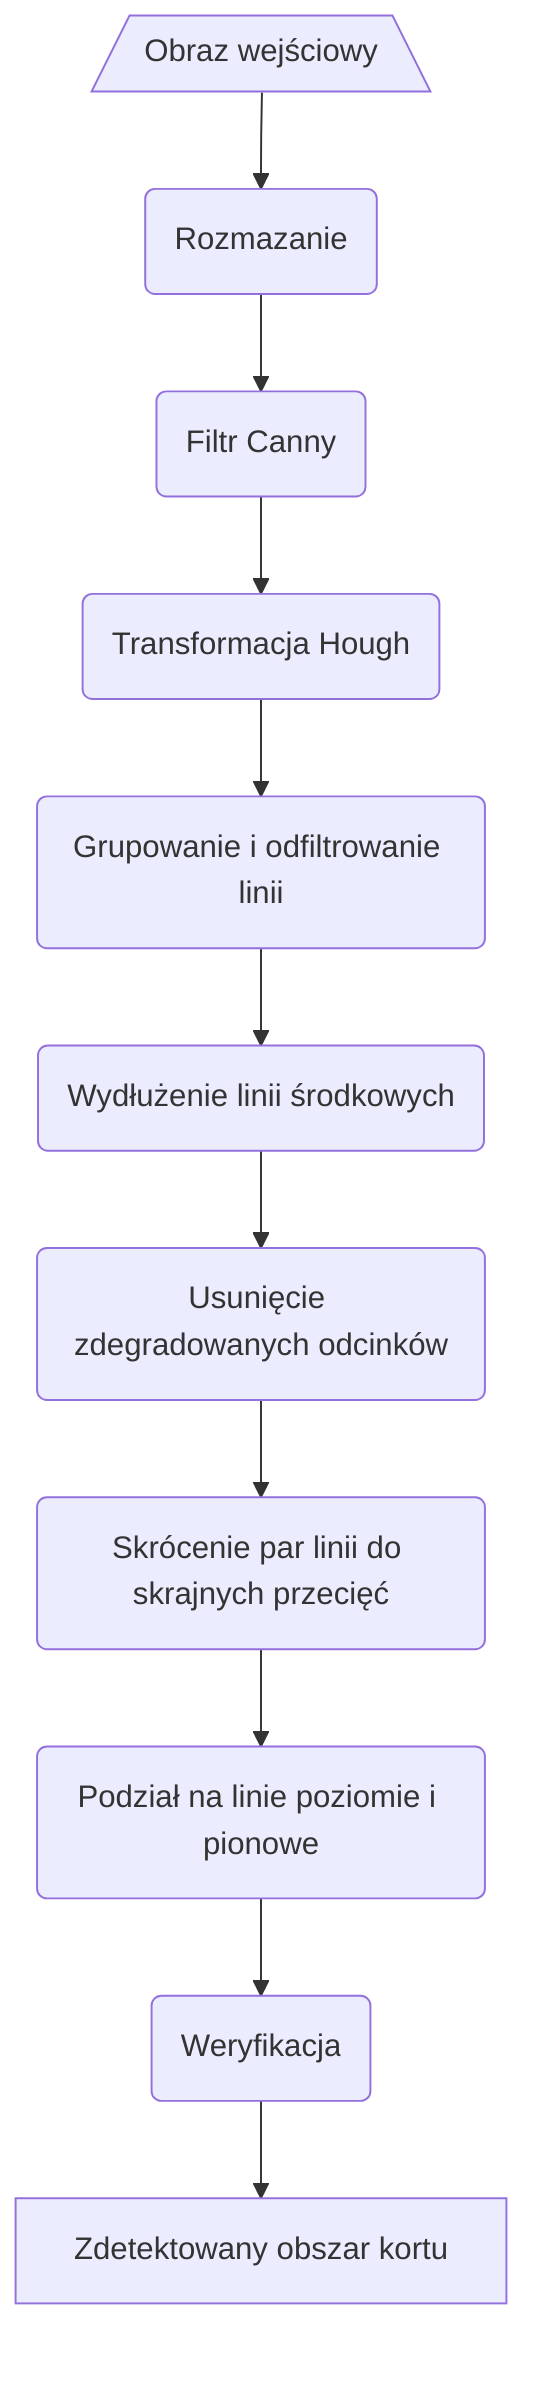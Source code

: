 graph TD

%% ...::: NODES :::...

input[/Obraz wejściowy\]
blur(Rozmazanie)
edges(Filtr Canny)
hough(Transformacja Hough)
group(Grupowanie i odfiltrowanie linii)
line_extend(Wydłużenie linii środkowych)
remove_degraded(Usunięcie zdegradowanych odcinków)
shorten(Skrócenie par linii do skrajnych przecięć)
podzial(Podział na linie poziomie i pionowe)
verif(Weryfikacja)
court[Zdetektowany obszar kortu]

%% ...::: STYLING :::...

%% ...::: FLOWS :::...

input-->blur
blur-->edges
edges-->hough
hough-->group
group-->line_extend
line_extend-->remove_degraded
remove_degraded-->shorten
shorten-->podzial
podzial-->verif
verif-->court